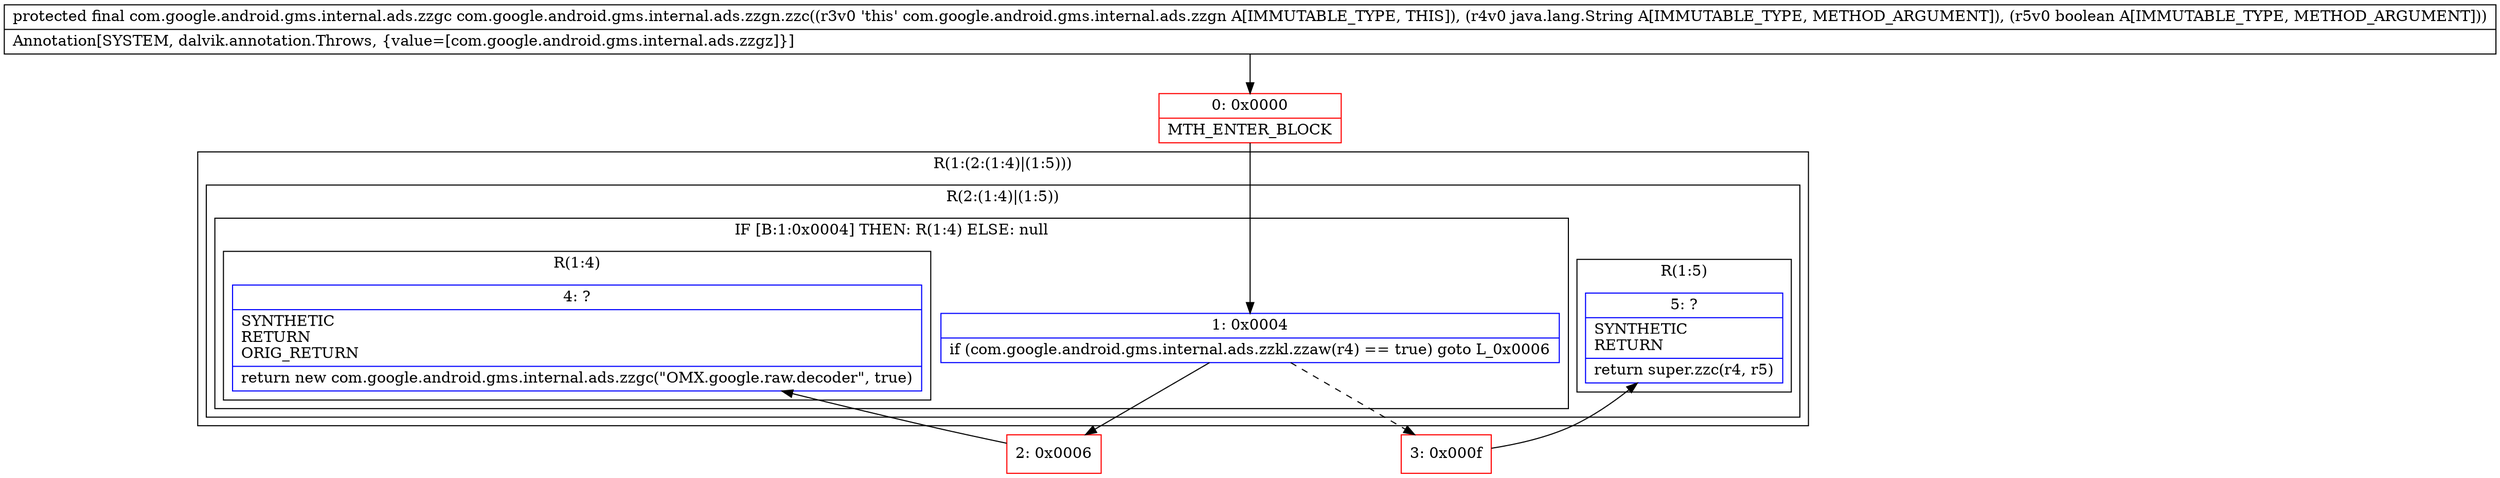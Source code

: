 digraph "CFG forcom.google.android.gms.internal.ads.zzgn.zzc(Ljava\/lang\/String;Z)Lcom\/google\/android\/gms\/internal\/ads\/zzgc;" {
subgraph cluster_Region_1273323575 {
label = "R(1:(2:(1:4)|(1:5)))";
node [shape=record,color=blue];
subgraph cluster_Region_621482844 {
label = "R(2:(1:4)|(1:5))";
node [shape=record,color=blue];
subgraph cluster_IfRegion_1232775553 {
label = "IF [B:1:0x0004] THEN: R(1:4) ELSE: null";
node [shape=record,color=blue];
Node_1 [shape=record,label="{1\:\ 0x0004|if (com.google.android.gms.internal.ads.zzkl.zzaw(r4) == true) goto L_0x0006\l}"];
subgraph cluster_Region_1734340240 {
label = "R(1:4)";
node [shape=record,color=blue];
Node_4 [shape=record,label="{4\:\ ?|SYNTHETIC\lRETURN\lORIG_RETURN\l|return new com.google.android.gms.internal.ads.zzgc(\"OMX.google.raw.decoder\", true)\l}"];
}
}
subgraph cluster_Region_131849876 {
label = "R(1:5)";
node [shape=record,color=blue];
Node_5 [shape=record,label="{5\:\ ?|SYNTHETIC\lRETURN\l|return super.zzc(r4, r5)\l}"];
}
}
}
Node_0 [shape=record,color=red,label="{0\:\ 0x0000|MTH_ENTER_BLOCK\l}"];
Node_2 [shape=record,color=red,label="{2\:\ 0x0006}"];
Node_3 [shape=record,color=red,label="{3\:\ 0x000f}"];
MethodNode[shape=record,label="{protected final com.google.android.gms.internal.ads.zzgc com.google.android.gms.internal.ads.zzgn.zzc((r3v0 'this' com.google.android.gms.internal.ads.zzgn A[IMMUTABLE_TYPE, THIS]), (r4v0 java.lang.String A[IMMUTABLE_TYPE, METHOD_ARGUMENT]), (r5v0 boolean A[IMMUTABLE_TYPE, METHOD_ARGUMENT]))  | Annotation[SYSTEM, dalvik.annotation.Throws, \{value=[com.google.android.gms.internal.ads.zzgz]\}]\l}"];
MethodNode -> Node_0;
Node_1 -> Node_2;
Node_1 -> Node_3[style=dashed];
Node_0 -> Node_1;
Node_2 -> Node_4;
Node_3 -> Node_5;
}

